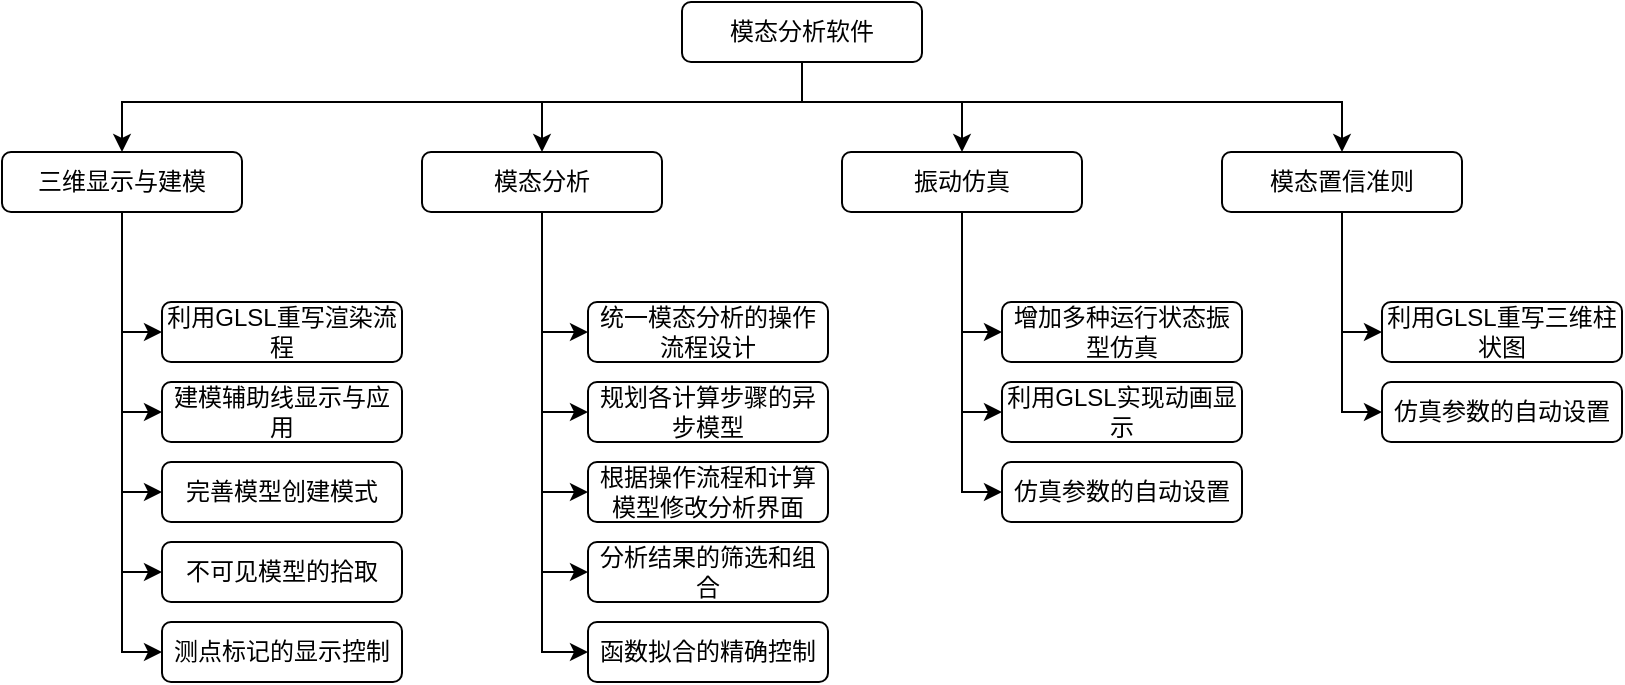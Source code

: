 <mxfile version="14.4.2" type="github">
  <diagram id="HNxGL6cUAwNk3P0e9Yfa" name="Page-1">
    <mxGraphModel dx="942" dy="583" grid="1" gridSize="10" guides="1" tooltips="1" connect="1" arrows="1" fold="1" page="1" pageScale="1" pageWidth="827" pageHeight="1169" math="0" shadow="0">
      <root>
        <mxCell id="0" />
        <mxCell id="1" parent="0" />
        <mxCell id="XW_Ste4Rm_F29dnTuvDp-22" style="edgeStyle=orthogonalEdgeStyle;rounded=0;orthogonalLoop=1;jettySize=auto;html=1;" parent="1" source="XW_Ste4Rm_F29dnTuvDp-2" target="XW_Ste4Rm_F29dnTuvDp-15" edge="1">
          <mxGeometry relative="1" as="geometry">
            <Array as="points">
              <mxPoint x="460" y="100" />
              <mxPoint x="120" y="100" />
            </Array>
          </mxGeometry>
        </mxCell>
        <mxCell id="XW_Ste4Rm_F29dnTuvDp-23" style="edgeStyle=orthogonalEdgeStyle;rounded=0;orthogonalLoop=1;jettySize=auto;html=1;" parent="1" source="XW_Ste4Rm_F29dnTuvDp-2" target="XW_Ste4Rm_F29dnTuvDp-16" edge="1">
          <mxGeometry relative="1" as="geometry">
            <Array as="points">
              <mxPoint x="460" y="100" />
              <mxPoint x="330" y="100" />
            </Array>
          </mxGeometry>
        </mxCell>
        <mxCell id="XW_Ste4Rm_F29dnTuvDp-24" style="edgeStyle=orthogonalEdgeStyle;rounded=0;orthogonalLoop=1;jettySize=auto;html=1;entryX=0.5;entryY=0;entryDx=0;entryDy=0;" parent="1" source="XW_Ste4Rm_F29dnTuvDp-2" target="XW_Ste4Rm_F29dnTuvDp-17" edge="1">
          <mxGeometry relative="1" as="geometry">
            <Array as="points">
              <mxPoint x="460" y="100" />
              <mxPoint x="540" y="100" />
            </Array>
          </mxGeometry>
        </mxCell>
        <mxCell id="XW_Ste4Rm_F29dnTuvDp-25" style="edgeStyle=orthogonalEdgeStyle;rounded=0;orthogonalLoop=1;jettySize=auto;html=1;entryX=0.5;entryY=0;entryDx=0;entryDy=0;" parent="1" source="XW_Ste4Rm_F29dnTuvDp-2" target="XW_Ste4Rm_F29dnTuvDp-18" edge="1">
          <mxGeometry relative="1" as="geometry">
            <Array as="points">
              <mxPoint x="460" y="100" />
              <mxPoint x="730" y="100" />
            </Array>
          </mxGeometry>
        </mxCell>
        <mxCell id="XW_Ste4Rm_F29dnTuvDp-2" value="模态分析软件" style="rounded=1;whiteSpace=wrap;html=1;" parent="1" vertex="1">
          <mxGeometry x="400" y="50" width="120" height="30" as="geometry" />
        </mxCell>
        <mxCell id="XW_Ste4Rm_F29dnTuvDp-3" value="完善模型创建模式" style="rounded=1;whiteSpace=wrap;html=1;fontSize=12;" parent="1" vertex="1">
          <mxGeometry x="140" y="280" width="120" height="30" as="geometry" />
        </mxCell>
        <mxCell id="XW_Ste4Rm_F29dnTuvDp-4" value="根据操作流程和计算模型修改分析界面" style="rounded=1;whiteSpace=wrap;html=1;fontSize=12;" parent="1" vertex="1">
          <mxGeometry x="353" y="280" width="120" height="30" as="geometry" />
        </mxCell>
        <mxCell id="XW_Ste4Rm_F29dnTuvDp-5" value="不可见模型的拾取" style="rounded=1;whiteSpace=wrap;html=1;fontSize=12;" parent="1" vertex="1">
          <mxGeometry x="140" y="320" width="120" height="30" as="geometry" />
        </mxCell>
        <mxCell id="XW_Ste4Rm_F29dnTuvDp-6" value="测点标记的显示控制" style="rounded=1;whiteSpace=wrap;html=1;fontSize=12;" parent="1" vertex="1">
          <mxGeometry x="140" y="360" width="120" height="30" as="geometry" />
        </mxCell>
        <mxCell id="XW_Ste4Rm_F29dnTuvDp-7" value="统一模态分析的操作流程设计" style="rounded=1;whiteSpace=wrap;html=1;fontSize=12;" parent="1" vertex="1">
          <mxGeometry x="353" y="200" width="120" height="30" as="geometry" />
        </mxCell>
        <mxCell id="XW_Ste4Rm_F29dnTuvDp-8" value="分析结果的筛选和组合" style="rounded=1;whiteSpace=wrap;html=1;fontSize=12;" parent="1" vertex="1">
          <mxGeometry x="353" y="320" width="120" height="30" as="geometry" />
        </mxCell>
        <mxCell id="XW_Ste4Rm_F29dnTuvDp-9" value="函数拟合的精确控制" style="rounded=1;whiteSpace=wrap;html=1;fontSize=12;" parent="1" vertex="1">
          <mxGeometry x="353" y="360" width="120" height="30" as="geometry" />
        </mxCell>
        <mxCell id="XW_Ste4Rm_F29dnTuvDp-10" value="增加多种运行状态振型仿真" style="rounded=1;whiteSpace=wrap;html=1;fontSize=12;" parent="1" vertex="1">
          <mxGeometry x="560" y="200" width="120" height="30" as="geometry" />
        </mxCell>
        <mxCell id="XW_Ste4Rm_F29dnTuvDp-11" value="利用GLSL实现动画显示" style="rounded=1;whiteSpace=wrap;html=1;fontSize=12;" parent="1" vertex="1">
          <mxGeometry x="560" y="240" width="120" height="30" as="geometry" />
        </mxCell>
        <mxCell id="XW_Ste4Rm_F29dnTuvDp-12" value="仿真参数的自动设置" style="rounded=1;whiteSpace=wrap;html=1;fontSize=12;" parent="1" vertex="1">
          <mxGeometry x="560" y="280" width="120" height="30" as="geometry" />
        </mxCell>
        <mxCell id="XW_Ste4Rm_F29dnTuvDp-13" value="规划各计算步骤的异步模型" style="rounded=1;whiteSpace=wrap;html=1;fontSize=12;" parent="1" vertex="1">
          <mxGeometry x="353" y="240" width="120" height="30" as="geometry" />
        </mxCell>
        <mxCell id="XW_Ste4Rm_F29dnTuvDp-14" value="建模辅助线显示与应用" style="rounded=1;whiteSpace=wrap;html=1;fontSize=12;" parent="1" vertex="1">
          <mxGeometry x="140" y="240" width="120" height="30" as="geometry" />
        </mxCell>
        <mxCell id="CNdZzMBW5IBB4EM_S4uU-3" style="edgeStyle=orthogonalEdgeStyle;rounded=0;orthogonalLoop=1;jettySize=auto;html=1;entryX=0;entryY=0.5;entryDx=0;entryDy=0;" edge="1" parent="1" source="XW_Ste4Rm_F29dnTuvDp-15" target="CNdZzMBW5IBB4EM_S4uU-1">
          <mxGeometry relative="1" as="geometry" />
        </mxCell>
        <mxCell id="CNdZzMBW5IBB4EM_S4uU-4" style="edgeStyle=orthogonalEdgeStyle;rounded=0;orthogonalLoop=1;jettySize=auto;html=1;entryX=0;entryY=0.5;entryDx=0;entryDy=0;" edge="1" parent="1" source="XW_Ste4Rm_F29dnTuvDp-15" target="XW_Ste4Rm_F29dnTuvDp-14">
          <mxGeometry relative="1" as="geometry" />
        </mxCell>
        <mxCell id="CNdZzMBW5IBB4EM_S4uU-5" style="edgeStyle=orthogonalEdgeStyle;rounded=0;orthogonalLoop=1;jettySize=auto;html=1;entryX=0;entryY=0.5;entryDx=0;entryDy=0;" edge="1" parent="1" source="XW_Ste4Rm_F29dnTuvDp-15" target="XW_Ste4Rm_F29dnTuvDp-3">
          <mxGeometry relative="1" as="geometry" />
        </mxCell>
        <mxCell id="CNdZzMBW5IBB4EM_S4uU-6" style="edgeStyle=orthogonalEdgeStyle;rounded=0;orthogonalLoop=1;jettySize=auto;html=1;entryX=0;entryY=0.5;entryDx=0;entryDy=0;" edge="1" parent="1" source="XW_Ste4Rm_F29dnTuvDp-15" target="XW_Ste4Rm_F29dnTuvDp-5">
          <mxGeometry relative="1" as="geometry" />
        </mxCell>
        <mxCell id="CNdZzMBW5IBB4EM_S4uU-7" style="edgeStyle=orthogonalEdgeStyle;rounded=0;orthogonalLoop=1;jettySize=auto;html=1;entryX=0;entryY=0.5;entryDx=0;entryDy=0;" edge="1" parent="1" source="XW_Ste4Rm_F29dnTuvDp-15" target="XW_Ste4Rm_F29dnTuvDp-6">
          <mxGeometry relative="1" as="geometry" />
        </mxCell>
        <mxCell id="XW_Ste4Rm_F29dnTuvDp-15" value="三维显示与建模" style="rounded=1;whiteSpace=wrap;html=1;fontSize=12;" parent="1" vertex="1">
          <mxGeometry x="60" y="125" width="120" height="30" as="geometry" />
        </mxCell>
        <mxCell id="XW_Ste4Rm_F29dnTuvDp-30" style="edgeStyle=orthogonalEdgeStyle;rounded=0;orthogonalLoop=1;jettySize=auto;html=1;entryX=0;entryY=0.5;entryDx=0;entryDy=0;" parent="1" source="XW_Ste4Rm_F29dnTuvDp-16" target="XW_Ste4Rm_F29dnTuvDp-7" edge="1">
          <mxGeometry relative="1" as="geometry" />
        </mxCell>
        <mxCell id="XW_Ste4Rm_F29dnTuvDp-31" style="edgeStyle=orthogonalEdgeStyle;rounded=0;orthogonalLoop=1;jettySize=auto;html=1;entryX=0;entryY=0.5;entryDx=0;entryDy=0;" parent="1" source="XW_Ste4Rm_F29dnTuvDp-16" target="XW_Ste4Rm_F29dnTuvDp-13" edge="1">
          <mxGeometry relative="1" as="geometry" />
        </mxCell>
        <mxCell id="XW_Ste4Rm_F29dnTuvDp-32" style="edgeStyle=orthogonalEdgeStyle;rounded=0;orthogonalLoop=1;jettySize=auto;html=1;entryX=0;entryY=0.5;entryDx=0;entryDy=0;" parent="1" source="XW_Ste4Rm_F29dnTuvDp-16" target="XW_Ste4Rm_F29dnTuvDp-4" edge="1">
          <mxGeometry relative="1" as="geometry" />
        </mxCell>
        <mxCell id="XW_Ste4Rm_F29dnTuvDp-33" style="edgeStyle=orthogonalEdgeStyle;rounded=0;orthogonalLoop=1;jettySize=auto;html=1;entryX=0;entryY=0.5;entryDx=0;entryDy=0;" parent="1" source="XW_Ste4Rm_F29dnTuvDp-16" target="XW_Ste4Rm_F29dnTuvDp-8" edge="1">
          <mxGeometry relative="1" as="geometry" />
        </mxCell>
        <mxCell id="XW_Ste4Rm_F29dnTuvDp-34" style="edgeStyle=orthogonalEdgeStyle;rounded=0;orthogonalLoop=1;jettySize=auto;html=1;entryX=0;entryY=0.5;entryDx=0;entryDy=0;" parent="1" source="XW_Ste4Rm_F29dnTuvDp-16" target="XW_Ste4Rm_F29dnTuvDp-9" edge="1">
          <mxGeometry relative="1" as="geometry" />
        </mxCell>
        <mxCell id="XW_Ste4Rm_F29dnTuvDp-16" value="模态分析" style="rounded=1;whiteSpace=wrap;html=1;fontSize=12;" parent="1" vertex="1">
          <mxGeometry x="270" y="125" width="120" height="30" as="geometry" />
        </mxCell>
        <mxCell id="XW_Ste4Rm_F29dnTuvDp-35" style="edgeStyle=orthogonalEdgeStyle;rounded=0;orthogonalLoop=1;jettySize=auto;html=1;entryX=0;entryY=0.5;entryDx=0;entryDy=0;" parent="1" source="XW_Ste4Rm_F29dnTuvDp-17" target="XW_Ste4Rm_F29dnTuvDp-10" edge="1">
          <mxGeometry relative="1" as="geometry" />
        </mxCell>
        <mxCell id="XW_Ste4Rm_F29dnTuvDp-36" style="edgeStyle=orthogonalEdgeStyle;rounded=0;orthogonalLoop=1;jettySize=auto;html=1;entryX=0;entryY=0.5;entryDx=0;entryDy=0;" parent="1" source="XW_Ste4Rm_F29dnTuvDp-17" target="XW_Ste4Rm_F29dnTuvDp-11" edge="1">
          <mxGeometry relative="1" as="geometry" />
        </mxCell>
        <mxCell id="XW_Ste4Rm_F29dnTuvDp-37" style="edgeStyle=orthogonalEdgeStyle;rounded=0;orthogonalLoop=1;jettySize=auto;html=1;entryX=0;entryY=0.5;entryDx=0;entryDy=0;" parent="1" source="XW_Ste4Rm_F29dnTuvDp-17" target="XW_Ste4Rm_F29dnTuvDp-12" edge="1">
          <mxGeometry relative="1" as="geometry" />
        </mxCell>
        <mxCell id="XW_Ste4Rm_F29dnTuvDp-17" value="振动仿真" style="rounded=1;whiteSpace=wrap;html=1;fontSize=12;" parent="1" vertex="1">
          <mxGeometry x="480" y="125" width="120" height="30" as="geometry" />
        </mxCell>
        <mxCell id="XW_Ste4Rm_F29dnTuvDp-38" style="edgeStyle=orthogonalEdgeStyle;rounded=0;orthogonalLoop=1;jettySize=auto;html=1;entryX=0;entryY=0.5;entryDx=0;entryDy=0;" parent="1" source="XW_Ste4Rm_F29dnTuvDp-18" target="XW_Ste4Rm_F29dnTuvDp-19" edge="1">
          <mxGeometry relative="1" as="geometry" />
        </mxCell>
        <mxCell id="XW_Ste4Rm_F29dnTuvDp-39" style="edgeStyle=orthogonalEdgeStyle;rounded=0;orthogonalLoop=1;jettySize=auto;html=1;entryX=0;entryY=0.5;entryDx=0;entryDy=0;" parent="1" source="XW_Ste4Rm_F29dnTuvDp-18" target="XW_Ste4Rm_F29dnTuvDp-20" edge="1">
          <mxGeometry relative="1" as="geometry" />
        </mxCell>
        <mxCell id="XW_Ste4Rm_F29dnTuvDp-18" value="模态置信准则" style="rounded=1;whiteSpace=wrap;html=1;fontSize=12;" parent="1" vertex="1">
          <mxGeometry x="670" y="125" width="120" height="30" as="geometry" />
        </mxCell>
        <mxCell id="XW_Ste4Rm_F29dnTuvDp-19" value="利用GLSL重写三维柱状图" style="rounded=1;whiteSpace=wrap;html=1;fontSize=12;" parent="1" vertex="1">
          <mxGeometry x="750" y="200" width="120" height="30" as="geometry" />
        </mxCell>
        <mxCell id="XW_Ste4Rm_F29dnTuvDp-20" value="仿真参数的自动设置" style="rounded=1;whiteSpace=wrap;html=1;fontSize=12;" parent="1" vertex="1">
          <mxGeometry x="750" y="240" width="120" height="30" as="geometry" />
        </mxCell>
        <mxCell id="CNdZzMBW5IBB4EM_S4uU-1" value="利用GLSL重写渲染流程" style="rounded=1;whiteSpace=wrap;html=1;fontSize=12;" vertex="1" parent="1">
          <mxGeometry x="140" y="200" width="120" height="30" as="geometry" />
        </mxCell>
      </root>
    </mxGraphModel>
  </diagram>
</mxfile>
